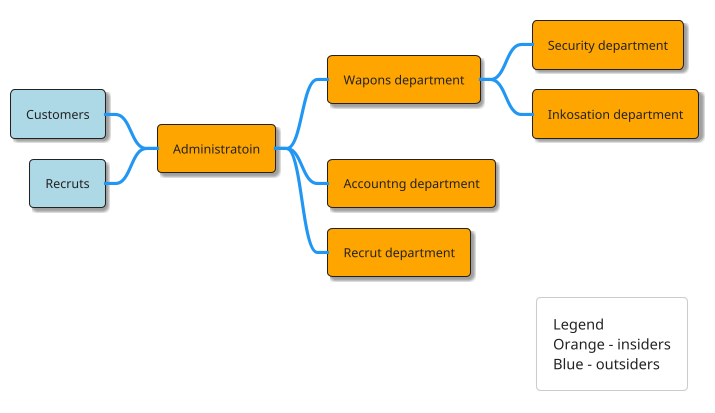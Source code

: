 @startmindmap
!theme materia

legend right
    Legend
    Orange - insiders
    Blue - outsiders
endlegend

+[#Orange] Administratoin
++[#Orange] Wapons department
+++[#Orange] Security department
+++[#Orange] Inkosation department
++[#Orange] Accountng department
++[#Orange] Recrut department
--[#lightblue] Customers
--[#lightblue] Recruts

@endmindmap
